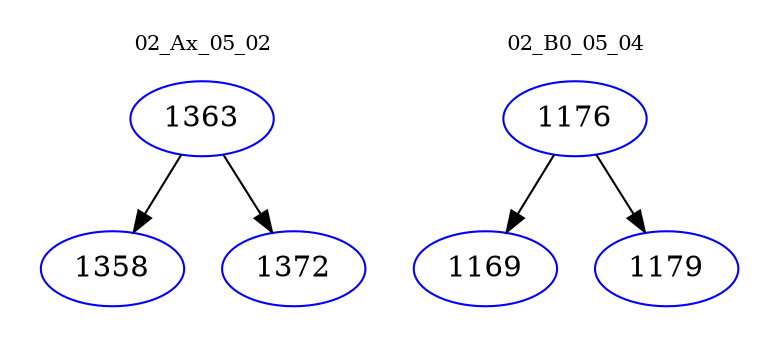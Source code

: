 digraph{
subgraph cluster_0 {
color = white
label = "02_Ax_05_02";
fontsize=10;
T0_1363 [label="1363", color="blue"]
T0_1363 -> T0_1358 [color="black"]
T0_1358 [label="1358", color="blue"]
T0_1363 -> T0_1372 [color="black"]
T0_1372 [label="1372", color="blue"]
}
subgraph cluster_1 {
color = white
label = "02_B0_05_04";
fontsize=10;
T1_1176 [label="1176", color="blue"]
T1_1176 -> T1_1169 [color="black"]
T1_1169 [label="1169", color="blue"]
T1_1176 -> T1_1179 [color="black"]
T1_1179 [label="1179", color="blue"]
}
}
